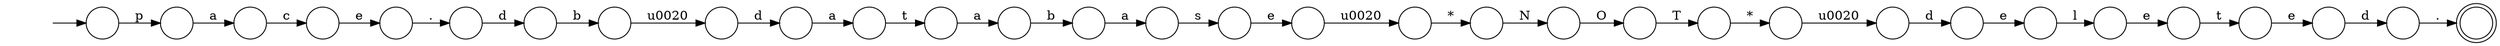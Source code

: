 digraph Automaton {
  rankdir = LR;
  0 [shape=circle,label=""];
  0 -> 15 [label="\u0020"]
  1 [shape=circle,label=""];
  1 -> 31 [label="*"]
  2 [shape=circle,label=""];
  2 -> 11 [label="d"]
  3 [shape=circle,label=""];
  3 -> 18 [label="a"]
  4 [shape=circle,label=""];
  4 -> 12 [label="e"]
  5 [shape=circle,label=""];
  5 -> 20 [label="."]
  6 [shape=circle,label=""];
  6 -> 14 [label="*"]
  7 [shape=circle,label=""];
  7 -> 17 [label="l"]
  8 [shape=circle,label=""];
  8 -> 28 [label="t"]
  9 [shape=circle,label=""];
  initial [shape=plaintext,label=""];
  initial -> 9
  9 -> 3 [label="p"]
  10 [shape=circle,label=""];
  10 -> 22 [label="e"]
  11 [shape=circle,label=""];
  11 -> 7 [label="e"]
  12 [shape=circle,label=""];
  12 -> 6 [label="\u0020"]
  13 [shape=circle,label=""];
  13 -> 30 [label="."]
  14 [shape=circle,label=""];
  14 -> 23 [label="N"]
  15 [shape=circle,label=""];
  15 -> 21 [label="d"]
  16 [shape=circle,label=""];
  16 -> 0 [label="b"]
  17 [shape=circle,label=""];
  17 -> 26 [label="e"]
  18 [shape=circle,label=""];
  18 -> 19 [label="c"]
  19 [shape=circle,label=""];
  19 -> 5 [label="e"]
  20 [shape=circle,label=""];
  20 -> 16 [label="d"]
  21 [shape=circle,label=""];
  21 -> 8 [label="a"]
  22 [shape=circle,label=""];
  22 -> 13 [label="d"]
  23 [shape=circle,label=""];
  23 -> 27 [label="O"]
  24 [shape=circle,label=""];
  24 -> 25 [label="b"]
  25 [shape=circle,label=""];
  25 -> 29 [label="a"]
  26 [shape=circle,label=""];
  26 -> 10 [label="t"]
  27 [shape=circle,label=""];
  27 -> 1 [label="T"]
  28 [shape=circle,label=""];
  28 -> 24 [label="a"]
  29 [shape=circle,label=""];
  29 -> 4 [label="s"]
  30 [shape=doublecircle,label=""];
  31 [shape=circle,label=""];
  31 -> 2 [label="\u0020"]
}
